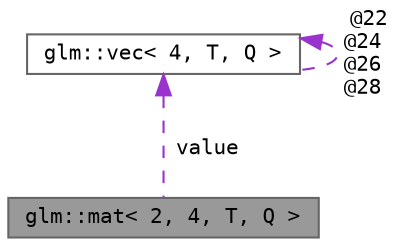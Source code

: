 digraph "glm::mat&lt; 2, 4, T, Q &gt;"
{
 // LATEX_PDF_SIZE
  bgcolor="transparent";
  edge [fontname=Terminal,fontsize=10,labelfontname=Helvetica,labelfontsize=10];
  node [fontname=Terminal,fontsize=10,shape=box,height=0.2,width=0.4];
  Node1 [label="glm::mat\< 2, 4, T, Q \>",height=0.2,width=0.4,color="gray40", fillcolor="grey60", style="filled", fontcolor="black",tooltip=" "];
  Node2 -> Node1 [dir="back",color="darkorchid3",style="dashed",label=" value" ];
  Node2 [label="glm::vec\< 4, T, Q \>",height=0.2,width=0.4,color="gray40", fillcolor="white", style="filled",URL="$structglm_1_1vec_3_014_00_01_t_00_01_q_01_4.html",tooltip=" "];
  Node2 -> Node2 [dir="back",color="darkorchid3",style="dashed",label=" @22\n@24\n@26\n@28" ];
}
